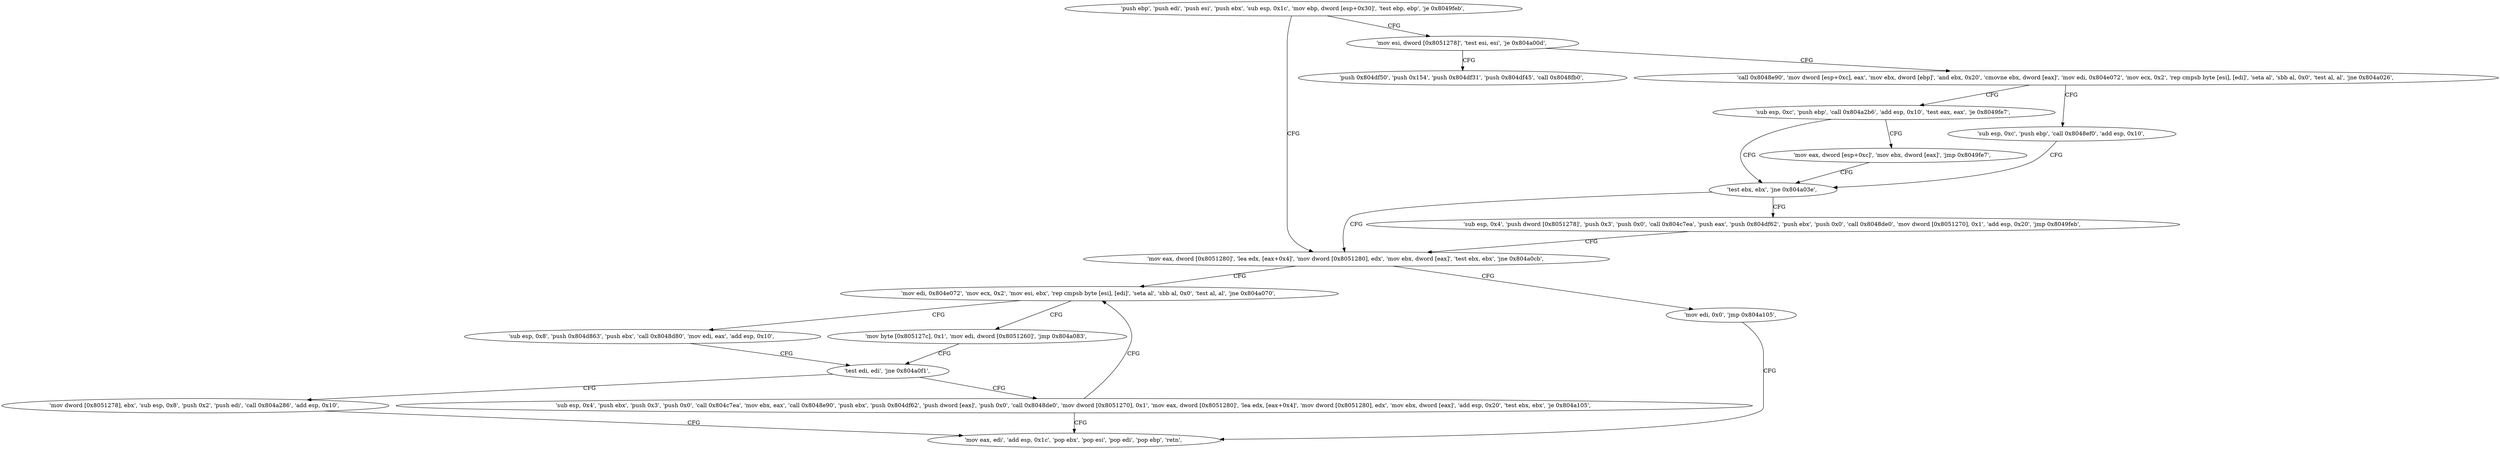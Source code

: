 digraph "func" {
"134520731" [label = "'push ebp', 'push edi', 'push esi', 'push ebx', 'sub esp, 0x1c', 'mov ebp, dword [esp+0x30]', 'test ebp, ebp', 'je 0x8049feb', " ]
"134520811" [label = "'mov eax, dword [0x8051280]', 'lea edx, [eax+0x4]', 'mov dword [0x8051280], edx', 'mov ebx, dword [eax]', 'test ebx, ebx', 'jne 0x804a0cb', " ]
"134520746" [label = "'mov esi, dword [0x8051278]', 'test esi, esi', 'je 0x804a00d', " ]
"134521035" [label = "'mov edi, 0x804e072', 'mov ecx, 0x2', 'mov esi, ebx', 'rep cmpsb byte [esi], [edi]', 'seta al', 'sbb al, 0x0', 'test al, al', 'jne 0x804a070', " ]
"134520835" [label = "'mov edi, 0x0', 'jmp 0x804a105', " ]
"134520845" [label = "'push 0x804df50', 'push 0x154', 'push 0x804df31', 'push 0x804df45', 'call 0x8048fb0', " ]
"134520756" [label = "'call 0x8048e90', 'mov dword [esp+0xc], eax', 'mov ebx, dword [ebp]', 'and ebx, 0x20', 'cmovne ebx, dword [eax]', 'mov edi, 0x804e072', 'mov ecx, 0x2', 'rep cmpsb byte [esi], [edi]', 'seta al', 'sbb al, 0x0', 'test al, al', 'jne 0x804a026', " ]
"134520944" [label = "'sub esp, 0x8', 'push 0x804d863', 'push ebx', 'call 0x8048d80', 'mov edi, eax', 'add esp, 0x10', " ]
"134521058" [label = "'mov byte [0x805127c], 0x1', 'mov edi, dword [0x8051260]', 'jmp 0x804a083', " ]
"134521093" [label = "'mov eax, edi', 'add esp, 0x1c', 'pop ebx', 'pop esi', 'pop edi', 'pop ebp', 'retn', " ]
"134520870" [label = "'sub esp, 0xc', 'push ebp', 'call 0x804a2b6', 'add esp, 0x10', 'test eax, eax', 'je 0x8049fe7', " ]
"134520795" [label = "'sub esp, 0xc', 'push ebp', 'call 0x8048ef0', 'add esp, 0x10', " ]
"134520963" [label = "'test edi, edi', 'jne 0x804a0f1', " ]
"134520807" [label = "'test ebx, ebx', 'jne 0x804a03e', " ]
"134520886" [label = "'mov eax, dword [esp+0xc]', 'mov ebx, dword [eax]', 'jmp 0x8049fe7', " ]
"134521073" [label = "'mov dword [0x8051278], ebx', 'sub esp, 0x8', 'push 0x2', 'push edi', 'call 0x804a286', 'add esp, 0x10', " ]
"134520967" [label = "'sub esp, 0x4', 'push ebx', 'push 0x3', 'push 0x0', 'call 0x804c7ea', 'mov ebx, eax', 'call 0x8048e90', 'push ebx', 'push 0x804df62', 'push dword [eax]', 'push 0x0', 'call 0x8048de0', 'mov dword [0x8051270], 0x1', 'mov eax, dword [0x8051280]', 'lea edx, [eax+0x4]', 'mov dword [0x8051280], edx', 'mov ebx, dword [eax]', 'add esp, 0x20', 'test ebx, ebx', 'je 0x804a105', " ]
"134520894" [label = "'sub esp, 0x4', 'push dword [0x8051278]', 'push 0x3', 'push 0x0', 'call 0x804c7ea', 'push eax', 'push 0x804df62', 'push ebx', 'push 0x0', 'call 0x8048de0', 'mov dword [0x8051270], 0x1', 'add esp, 0x20', 'jmp 0x8049feb', " ]
"134520731" -> "134520811" [ label = "CFG" ]
"134520731" -> "134520746" [ label = "CFG" ]
"134520811" -> "134521035" [ label = "CFG" ]
"134520811" -> "134520835" [ label = "CFG" ]
"134520746" -> "134520845" [ label = "CFG" ]
"134520746" -> "134520756" [ label = "CFG" ]
"134521035" -> "134520944" [ label = "CFG" ]
"134521035" -> "134521058" [ label = "CFG" ]
"134520835" -> "134521093" [ label = "CFG" ]
"134520756" -> "134520870" [ label = "CFG" ]
"134520756" -> "134520795" [ label = "CFG" ]
"134520944" -> "134520963" [ label = "CFG" ]
"134521058" -> "134520963" [ label = "CFG" ]
"134520870" -> "134520807" [ label = "CFG" ]
"134520870" -> "134520886" [ label = "CFG" ]
"134520795" -> "134520807" [ label = "CFG" ]
"134520963" -> "134521073" [ label = "CFG" ]
"134520963" -> "134520967" [ label = "CFG" ]
"134520807" -> "134520894" [ label = "CFG" ]
"134520807" -> "134520811" [ label = "CFG" ]
"134520886" -> "134520807" [ label = "CFG" ]
"134521073" -> "134521093" [ label = "CFG" ]
"134520967" -> "134521093" [ label = "CFG" ]
"134520967" -> "134521035" [ label = "CFG" ]
"134520894" -> "134520811" [ label = "CFG" ]
}
